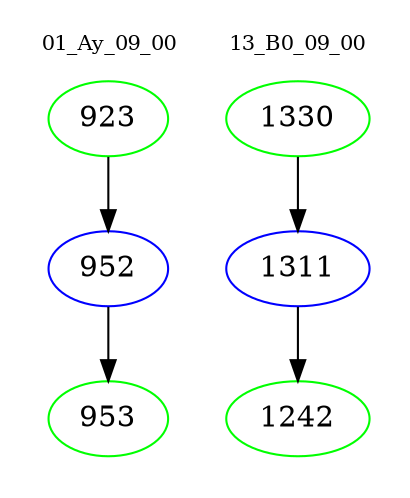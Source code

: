 digraph{
subgraph cluster_0 {
color = white
label = "01_Ay_09_00";
fontsize=10;
T0_923 [label="923", color="green"]
T0_923 -> T0_952 [color="black"]
T0_952 [label="952", color="blue"]
T0_952 -> T0_953 [color="black"]
T0_953 [label="953", color="green"]
}
subgraph cluster_1 {
color = white
label = "13_B0_09_00";
fontsize=10;
T1_1330 [label="1330", color="green"]
T1_1330 -> T1_1311 [color="black"]
T1_1311 [label="1311", color="blue"]
T1_1311 -> T1_1242 [color="black"]
T1_1242 [label="1242", color="green"]
}
}
